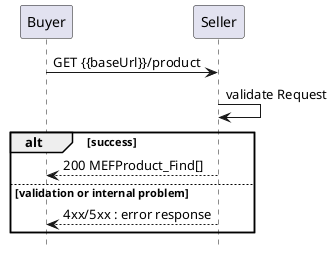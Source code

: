 @startuml

hide footbox

participant Buyer
participant Seller

Buyer -> Seller : GET {{baseUrl}}/product

Seller -> Seller : validate Request

alt success
    Buyer <-- Seller : 200 MEFProduct_Find[]
else validation or internal problem
    Buyer <-- Seller: 4xx/5xx : error response
end
@enduml